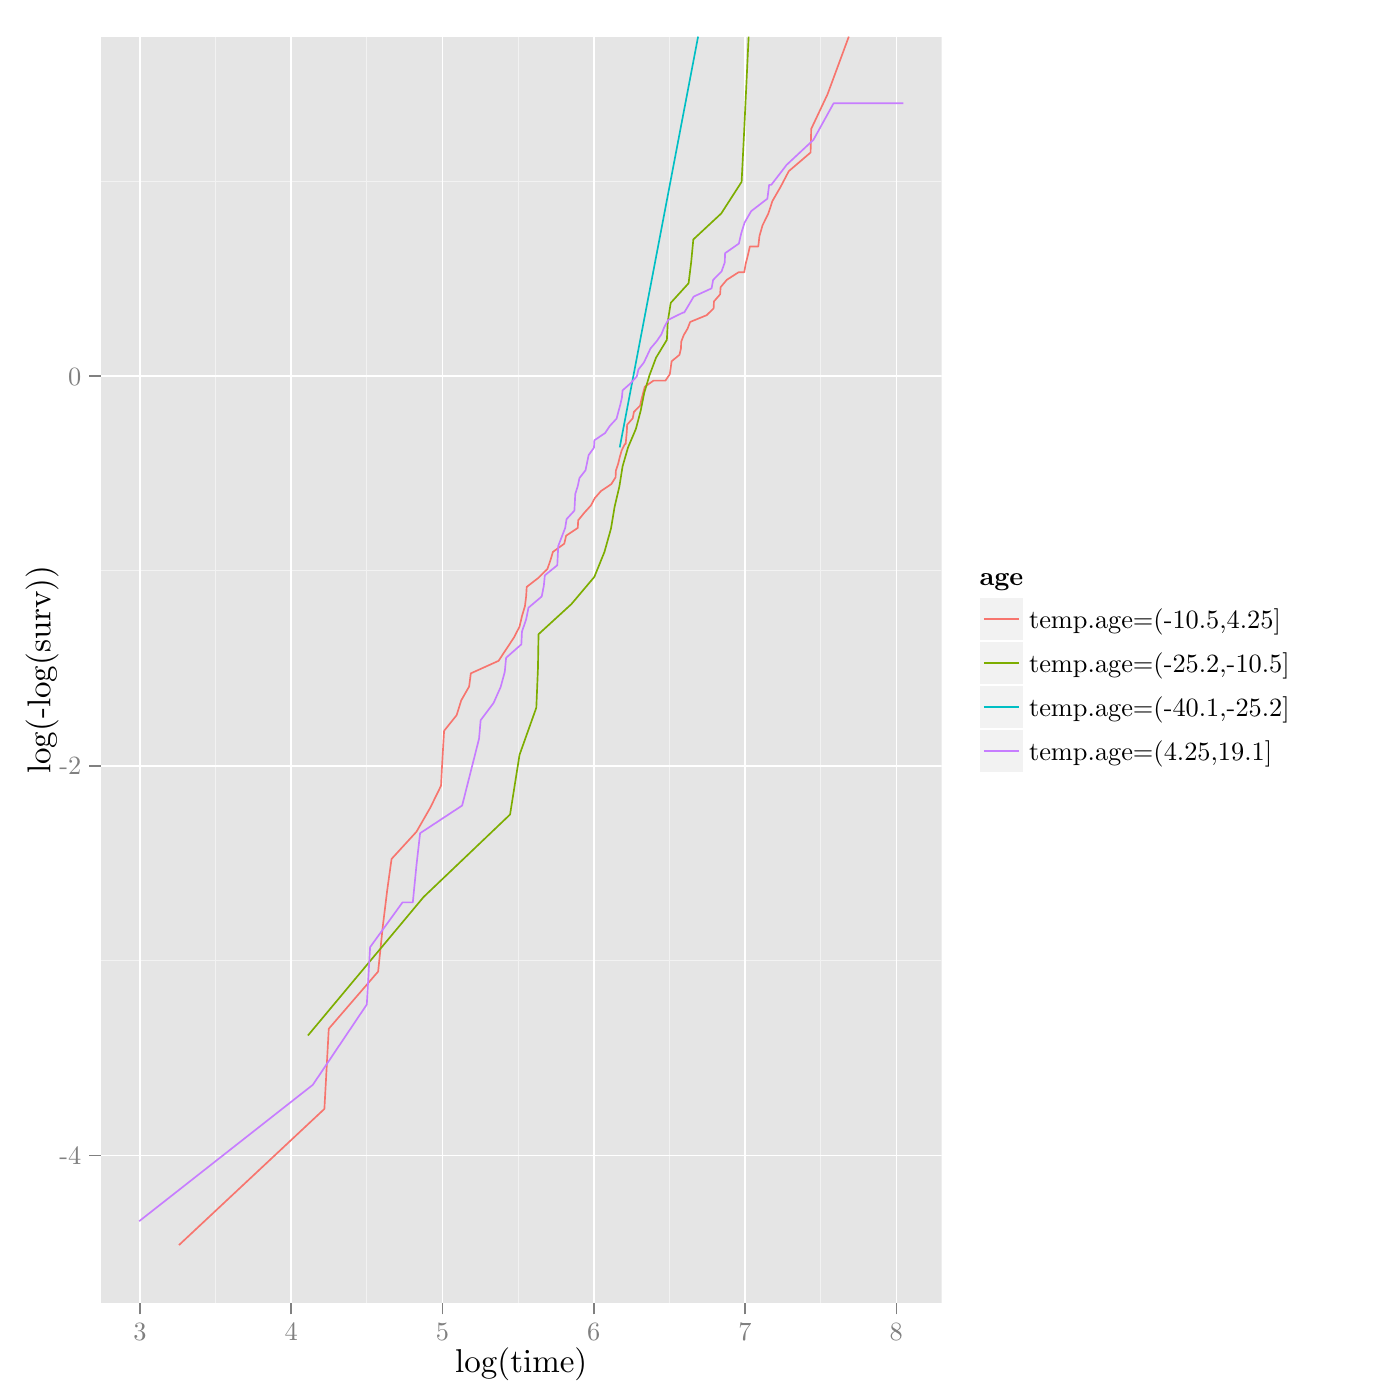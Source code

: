 % Created by tikzDevice version 0.7.0 on 2015-01-16 16:51:00
% !TEX encoding = UTF-8 Unicode
\documentclass[11pt]{memoir}
\nonstopmode

\usepackage{tikz}

\usepackage[active,tightpage,psfixbb]{preview}

\PreviewEnvironment{pgfpicture}

\setlength\PreviewBorder{0pt}

\usepackage{amsmath}
\newcommand{\SweaveOpts}[1]{}  % do not interfere with LaTeX
\newcommand{\SweaveInput}[1]{} % because they are not real TeX commands
\newcommand{\Sexpr}[1]{}       % will only be parsed by R


\usepackage{geometry}
\usepackage{amsmath}
\usepackage{lscape}
\geometry{verbose,tmargin=2.5cm,bmargin=2.5cm,lmargin=2.5cm,rmargin=2.5cm}


\begin{document}

\begin{tikzpicture}[x=1pt,y=1pt]
\definecolor[named]{fillColor}{rgb}{1.00,1.00,1.00}
\path[use as bounding box,fill=fillColor,fill opacity=0.00] (0,0) rectangle (505.89,505.89);
\begin{scope}
\path[clip] (  0.00,  0.00) rectangle (505.89,505.89);
\definecolor[named]{drawColor}{rgb}{1.00,1.00,1.00}
\definecolor[named]{fillColor}{rgb}{1.00,1.00,1.00}

\path[draw=drawColor,line width= 0.6pt,line join=round,line cap=round,fill=fillColor] (  0.00,  0.00) rectangle (505.89,505.89);
\end{scope}
\begin{scope}
\path[clip] ( 36.51, 35.17) rectangle (340.21,492.64);
\definecolor[named]{fillColor}{rgb}{0.90,0.90,0.90}

\path[fill=fillColor] ( 36.51, 35.17) rectangle (340.21,492.64);
\definecolor[named]{drawColor}{rgb}{0.95,0.95,0.95}

\path[draw=drawColor,line width= 0.3pt,line join=round] ( 36.51,158.78) --
	(340.21,158.78);

\path[draw=drawColor,line width= 0.3pt,line join=round] ( 36.51,299.61) --
	(340.21,299.61);

\path[draw=drawColor,line width= 0.3pt,line join=round] ( 36.51,440.44) --
	(340.21,440.44);

\path[draw=drawColor,line width= 0.3pt,line join=round] ( 77.88, 35.17) --
	( 77.88,492.64);

\path[draw=drawColor,line width= 0.3pt,line join=round] (132.55, 35.17) --
	(132.55,492.64);

\path[draw=drawColor,line width= 0.3pt,line join=round] (187.22, 35.17) --
	(187.22,492.64);

\path[draw=drawColor,line width= 0.3pt,line join=round] (241.89, 35.17) --
	(241.89,492.64);

\path[draw=drawColor,line width= 0.3pt,line join=round] (296.56, 35.17) --
	(296.56,492.64);
\definecolor[named]{drawColor}{rgb}{1.00,1.00,1.00}

\path[draw=drawColor,line width= 0.6pt,line join=round] ( 36.51, 88.37) --
	(340.21, 88.37);

\path[draw=drawColor,line width= 0.6pt,line join=round] ( 36.51,229.19) --
	(340.21,229.19);

\path[draw=drawColor,line width= 0.6pt,line join=round] ( 36.51,370.02) --
	(340.21,370.02);

\path[draw=drawColor,line width= 0.6pt,line join=round] ( 50.55, 35.17) --
	( 50.55,492.64);

\path[draw=drawColor,line width= 0.6pt,line join=round] (105.22, 35.17) --
	(105.22,492.64);

\path[draw=drawColor,line width= 0.6pt,line join=round] (159.89, 35.17) --
	(159.89,492.64);

\path[draw=drawColor,line width= 0.6pt,line join=round] (214.55, 35.17) --
	(214.55,492.64);

\path[draw=drawColor,line width= 0.6pt,line join=round] (269.22, 35.17) --
	(269.22,492.64);

\path[draw=drawColor,line width= 0.6pt,line join=round] (323.89, 35.17) --
	(323.89,492.64);
\definecolor[named]{drawColor}{rgb}{0.97,0.46,0.43}

\path[draw=drawColor,line width= 0.6pt,line join=round] ( 64.66, 55.97) --
	(117.22,105.18) --
	(118.80,134.15) --
	(136.64,154.82) --
	(138.30,170.96) --
	(139.92,184.23) --
	(141.49,195.51) --
	(150.50,205.35) --
	(155.51,214.08) --
	(159.36,221.95) --
	(159.73,229.11) --
	(160.47,241.79) --
	(165.01,247.47) --
	(166.66,252.80) --
	(169.52,257.82) --
	(170.13,262.57) --
	(180.15,267.09) --
	(185.70,275.50) --
	(187.73,279.44) --
	(188.61,283.23) --
	(189.69,286.88) --
	(190.12,290.40) --
	(190.33,293.81) --
	(194.59,297.11) --
	(197.81,300.31) --
	(198.90,303.43) --
	(199.80,306.46) --
	(203.90,309.42) --
	(204.56,312.30) --
	(208.78,315.13) --
	(208.93,317.89) --
	(211.14,320.60) --
	(213.54,323.25) --
	(214.90,325.86) --
	(217.14,328.42) --
	(220.89,330.95) --
	(222.44,333.43) --
	(222.55,335.88) --
	(223.37,338.30) --
	(223.94,340.68) --
	(224.62,343.04) --
	(225.74,345.38) --
	(226.07,345.38) --
	(226.29,347.75) --
	(226.51,350.09) --
	(226.61,352.42) --
	(228.64,354.73) --
	(229.06,357.03) --
	(231.30,359.31) --
	(231.80,361.58) --
	(232.39,363.85) --
	(232.97,366.10) --
	(236.16,368.36) --
	(240.46,368.36) --
	(242.04,370.68) --
	(242.37,373.01) --
	(242.69,375.34) --
	(245.53,377.68) --
	(246.07,380.02) --
	(246.15,382.38) --
	(247.05,384.75) --
	(248.45,387.14) --
	(249.39,389.55) --
	(255.36,391.99) --
	(257.87,394.46) --
	(257.99,396.97) --
	(260.21,399.52) --
	(260.39,402.12) --
	(262.63,404.77) --
	(266.85,407.49) --
	(268.94,407.49) --
	(269.44,410.49) --
	(270.23,413.60) --
	(270.96,416.82) --
	(274.01,416.82) --
	(274.42,420.54) --
	(275.54,424.47) --
	(277.63,428.68) --
	(279.11,433.25) --
	(282.03,438.30) --
	(285.02,444.02) --
	(292.90,450.77) --
	(293.13,459.30) --
	(299.04,471.85) --
	(306.71,492.64);
\definecolor[named]{drawColor}{rgb}{0.49,0.68,0.00}

\path[draw=drawColor,line width= 0.6pt,line join=round] (111.28,131.72) --
	(153.06,181.75) --
	(184.31,211.56) --
	(187.73,233.12) --
	(193.80,250.18) --
	(194.39,264.41) --
	(194.59,276.70) --
	(206.47,287.59) --
	(214.77,297.43) --
	(218.42,306.46) --
	(220.77,314.85) --
	(222.08,322.72) --
	(223.83,330.19) --
	(224.96,337.33) --
	(226.94,344.22) --
	(229.78,350.90) --
	(231.50,357.43) --
	(232.78,363.87) --
	(234.68,370.26) --
	(237.07,376.65) --
	(240.97,383.09) --
	(241.30,389.67) --
	(242.37,396.44) --
	(248.82,403.53) --
	(249.75,411.09) --
	(250.53,419.35) --
	(260.62,428.75) --
	(267.98,440.17) --
	(268.79,456.22) --
	(270.52,492.64);
\definecolor[named]{drawColor}{rgb}{0.00,0.75,0.77}

\path[draw=drawColor,line width= 0.6pt,line join=round] (223.94,344.22) --
	(252.25,492.64);
\definecolor[named]{drawColor}{rgb}{0.78,0.49,1.00}

\path[draw=drawColor,line width= 0.6pt,line join=round] ( 50.31, 64.62) --
	(113.04,113.89) --
	(132.54,142.91) --
	(133.74,163.64) --
	(145.46,179.83) --
	(149.17,179.83) --
	(150.50,193.33) --
	(151.80,204.80) --
	(166.99,214.80) --
	(173.10,238.94) --
	(173.68,245.64) --
	(178.34,251.84) --
	(180.91,257.63) --
	(182.39,263.07) --
	(182.88,268.19) --
	(188.39,273.05) --
	(188.61,277.66) --
	(190.12,282.07) --
	(190.96,286.29) --
	(195.75,290.34) --
	(196.51,294.23) --
	(196.88,297.99) --
	(201.37,301.63) --
	(201.55,305.15) --
	(201.72,308.57) --
	(204.23,315.13) --
	(204.72,318.29) --
	(207.56,321.38) --
	(207.72,324.40) --
	(207.87,327.37) --
	(208.78,330.27) --
	(209.38,333.13) --
	(211.57,335.94) --
	(212.70,341.43) --
	(214.63,344.12) --
	(214.77,346.78) --
	(218.67,349.42) --
	(220.41,352.03) --
	(222.79,354.61) --
	(223.48,357.18) --
	(224.17,359.74) --
	(224.73,362.28) --
	(224.96,364.81) --
	(227.80,367.33) --
	(230.09,369.86) --
	(230.70,372.38) --
	(232.68,374.90) --
	(235.06,379.97) --
	(237.25,382.53) --
	(239.01,385.10) --
	(240.04,387.70) --
	(241.47,390.32) --
	(246.90,392.98) --
	(247.27,392.98) --
	(248.96,395.82) --
	(250.67,398.72) --
	(257.13,401.68) --
	(257.69,404.72) --
	(260.74,407.83) --
	(261.89,411.05) --
	(262.01,414.39) --
	(267.00,417.88) --
	(267.83,421.54) --
	(269.04,425.42) --
	(271.44,429.58) --
	(277.29,434.09) --
	(277.93,439.08) --
	(278.69,439.08) --
	(284.23,446.29) --
	(293.93,455.35) --
	(301.22,468.56) --
	(326.40,468.56);
\end{scope}
\begin{scope}
\path[clip] (  0.00,  0.00) rectangle (505.89,505.89);
\definecolor[named]{drawColor}{rgb}{0.50,0.50,0.50}

\node[text=drawColor,anchor=base east,inner sep=0pt, outer sep=0pt, scale=  0.87] at ( 29.40, 85.07) {-4};

\node[text=drawColor,anchor=base east,inner sep=0pt, outer sep=0pt, scale=  0.87] at ( 29.40,225.90) {-2};

\node[text=drawColor,anchor=base east,inner sep=0pt, outer sep=0pt, scale=  0.87] at ( 29.40,366.73) {0};
\end{scope}
\begin{scope}
\path[clip] (  0.00,  0.00) rectangle (505.89,505.89);
\definecolor[named]{drawColor}{rgb}{0.50,0.50,0.50}

\path[draw=drawColor,line width= 0.6pt,line join=round] ( 32.24, 88.37) --
	( 36.51, 88.37);

\path[draw=drawColor,line width= 0.6pt,line join=round] ( 32.24,229.19) --
	( 36.51,229.19);

\path[draw=drawColor,line width= 0.6pt,line join=round] ( 32.24,370.02) --
	( 36.51,370.02);
\end{scope}
\begin{scope}
\path[clip] (  0.00,  0.00) rectangle (505.89,505.89);
\definecolor[named]{drawColor}{rgb}{0.50,0.50,0.50}

\path[draw=drawColor,line width= 0.6pt,line join=round] ( 50.55, 30.90) --
	( 50.55, 35.17);

\path[draw=drawColor,line width= 0.6pt,line join=round] (105.22, 30.90) --
	(105.22, 35.17);

\path[draw=drawColor,line width= 0.6pt,line join=round] (159.89, 30.90) --
	(159.89, 35.17);

\path[draw=drawColor,line width= 0.6pt,line join=round] (214.55, 30.90) --
	(214.55, 35.17);

\path[draw=drawColor,line width= 0.6pt,line join=round] (269.22, 30.90) --
	(269.22, 35.17);

\path[draw=drawColor,line width= 0.6pt,line join=round] (323.89, 30.90) --
	(323.89, 35.17);
\end{scope}
\begin{scope}
\path[clip] (  0.00,  0.00) rectangle (505.89,505.89);
\definecolor[named]{drawColor}{rgb}{0.50,0.50,0.50}

\node[text=drawColor,anchor=base,inner sep=0pt, outer sep=0pt, scale=  0.87] at ( 50.55, 21.48) {3};

\node[text=drawColor,anchor=base,inner sep=0pt, outer sep=0pt, scale=  0.87] at (105.22, 21.48) {4};

\node[text=drawColor,anchor=base,inner sep=0pt, outer sep=0pt, scale=  0.87] at (159.89, 21.48) {5};

\node[text=drawColor,anchor=base,inner sep=0pt, outer sep=0pt, scale=  0.87] at (214.55, 21.48) {6};

\node[text=drawColor,anchor=base,inner sep=0pt, outer sep=0pt, scale=  0.87] at (269.22, 21.48) {7};

\node[text=drawColor,anchor=base,inner sep=0pt, outer sep=0pt, scale=  0.87] at (323.89, 21.48) {8};
\end{scope}
\begin{scope}
\path[clip] (  0.00,  0.00) rectangle (505.89,505.89);
\definecolor[named]{drawColor}{rgb}{0.00,0.00,0.00}

\node[text=drawColor,anchor=base,inner sep=0pt, outer sep=0pt, scale=  1.09] at (188.36,  9.94) {log(time)};
\end{scope}
\begin{scope}
\path[clip] (  0.00,  0.00) rectangle (505.89,505.89);
\definecolor[named]{drawColor}{rgb}{0.00,0.00,0.00}

\node[text=drawColor,rotate= 90.00,anchor=base,inner sep=0pt, outer sep=0pt, scale=  1.09] at ( 18.16,263.91) {log(-log(surv))};
\end{scope}
\begin{scope}
\path[clip] (  0.00,  0.00) rectangle (505.89,505.89);
\definecolor[named]{fillColor}{rgb}{1.00,1.00,1.00}

\path[fill=fillColor] (349.68,222.25) rectangle (483.17,305.56);
\end{scope}
\begin{scope}
\path[clip] (  0.00,  0.00) rectangle (505.89,505.89);
\definecolor[named]{drawColor}{rgb}{0.00,0.00,0.00}

\node[text=drawColor,anchor=base west,inner sep=0pt, outer sep=0pt, scale=  0.87] at (353.95,294.39) {\bfseries age};
\end{scope}
\begin{scope}
\path[clip] (  0.00,  0.00) rectangle (505.89,505.89);
\definecolor[named]{drawColor}{rgb}{1.00,1.00,1.00}
\definecolor[named]{fillColor}{rgb}{0.95,0.95,0.95}

\path[draw=drawColor,line width= 0.6pt,line join=round,line cap=round,fill=fillColor] (353.95,274.21) rectangle (369.85,290.11);
\end{scope}
\begin{scope}
\path[clip] (  0.00,  0.00) rectangle (505.89,505.89);
\definecolor[named]{drawColor}{rgb}{0.97,0.46,0.43}

\path[draw=drawColor,line width= 0.6pt,line join=round] (355.54,282.16) -- (368.26,282.16);
\end{scope}
\begin{scope}
\path[clip] (  0.00,  0.00) rectangle (505.89,505.89);
\definecolor[named]{drawColor}{rgb}{1.00,1.00,1.00}
\definecolor[named]{fillColor}{rgb}{0.95,0.95,0.95}

\path[draw=drawColor,line width= 0.6pt,line join=round,line cap=round,fill=fillColor] (353.95,258.32) rectangle (369.85,274.21);
\end{scope}
\begin{scope}
\path[clip] (  0.00,  0.00) rectangle (505.89,505.89);
\definecolor[named]{drawColor}{rgb}{0.49,0.68,0.00}

\path[draw=drawColor,line width= 0.6pt,line join=round] (355.54,266.26) -- (368.26,266.26);
\end{scope}
\begin{scope}
\path[clip] (  0.00,  0.00) rectangle (505.89,505.89);
\definecolor[named]{drawColor}{rgb}{1.00,1.00,1.00}
\definecolor[named]{fillColor}{rgb}{0.95,0.95,0.95}

\path[draw=drawColor,line width= 0.6pt,line join=round,line cap=round,fill=fillColor] (353.95,242.42) rectangle (369.85,258.32);
\end{scope}
\begin{scope}
\path[clip] (  0.00,  0.00) rectangle (505.89,505.89);
\definecolor[named]{drawColor}{rgb}{0.00,0.75,0.77}

\path[draw=drawColor,line width= 0.6pt,line join=round] (355.54,250.37) -- (368.26,250.37);
\end{scope}
\begin{scope}
\path[clip] (  0.00,  0.00) rectangle (505.89,505.89);
\definecolor[named]{drawColor}{rgb}{1.00,1.00,1.00}
\definecolor[named]{fillColor}{rgb}{0.95,0.95,0.95}

\path[draw=drawColor,line width= 0.6pt,line join=round,line cap=round,fill=fillColor] (353.95,226.52) rectangle (369.85,242.42);
\end{scope}
\begin{scope}
\path[clip] (  0.00,  0.00) rectangle (505.89,505.89);
\definecolor[named]{drawColor}{rgb}{0.78,0.49,1.00}

\path[draw=drawColor,line width= 0.6pt,line join=round] (355.54,234.47) -- (368.26,234.47);
\end{scope}
\begin{scope}
\path[clip] (  0.00,  0.00) rectangle (505.89,505.89);
\definecolor[named]{drawColor}{rgb}{0.00,0.00,0.00}

\node[text=drawColor,anchor=base west,inner sep=0pt, outer sep=0pt, scale=  0.87] at (371.83,278.87) {temp.age=(-10.5,4.25]};
\end{scope}
\begin{scope}
\path[clip] (  0.00,  0.00) rectangle (505.89,505.89);
\definecolor[named]{drawColor}{rgb}{0.00,0.00,0.00}

\node[text=drawColor,anchor=base west,inner sep=0pt, outer sep=0pt, scale=  0.87] at (371.83,262.97) {temp.age=(-25.2,-10.5]};
\end{scope}
\begin{scope}
\path[clip] (  0.00,  0.00) rectangle (505.89,505.89);
\definecolor[named]{drawColor}{rgb}{0.00,0.00,0.00}

\node[text=drawColor,anchor=base west,inner sep=0pt, outer sep=0pt, scale=  0.87] at (371.83,247.07) {temp.age=(-40.1,-25.2]};
\end{scope}
\begin{scope}
\path[clip] (  0.00,  0.00) rectangle (505.89,505.89);
\definecolor[named]{drawColor}{rgb}{0.00,0.00,0.00}

\node[text=drawColor,anchor=base west,inner sep=0pt, outer sep=0pt, scale=  0.87] at (371.83,231.18) {temp.age=(4.25,19.1]};
\end{scope}
\end{tikzpicture}

\end{document}
